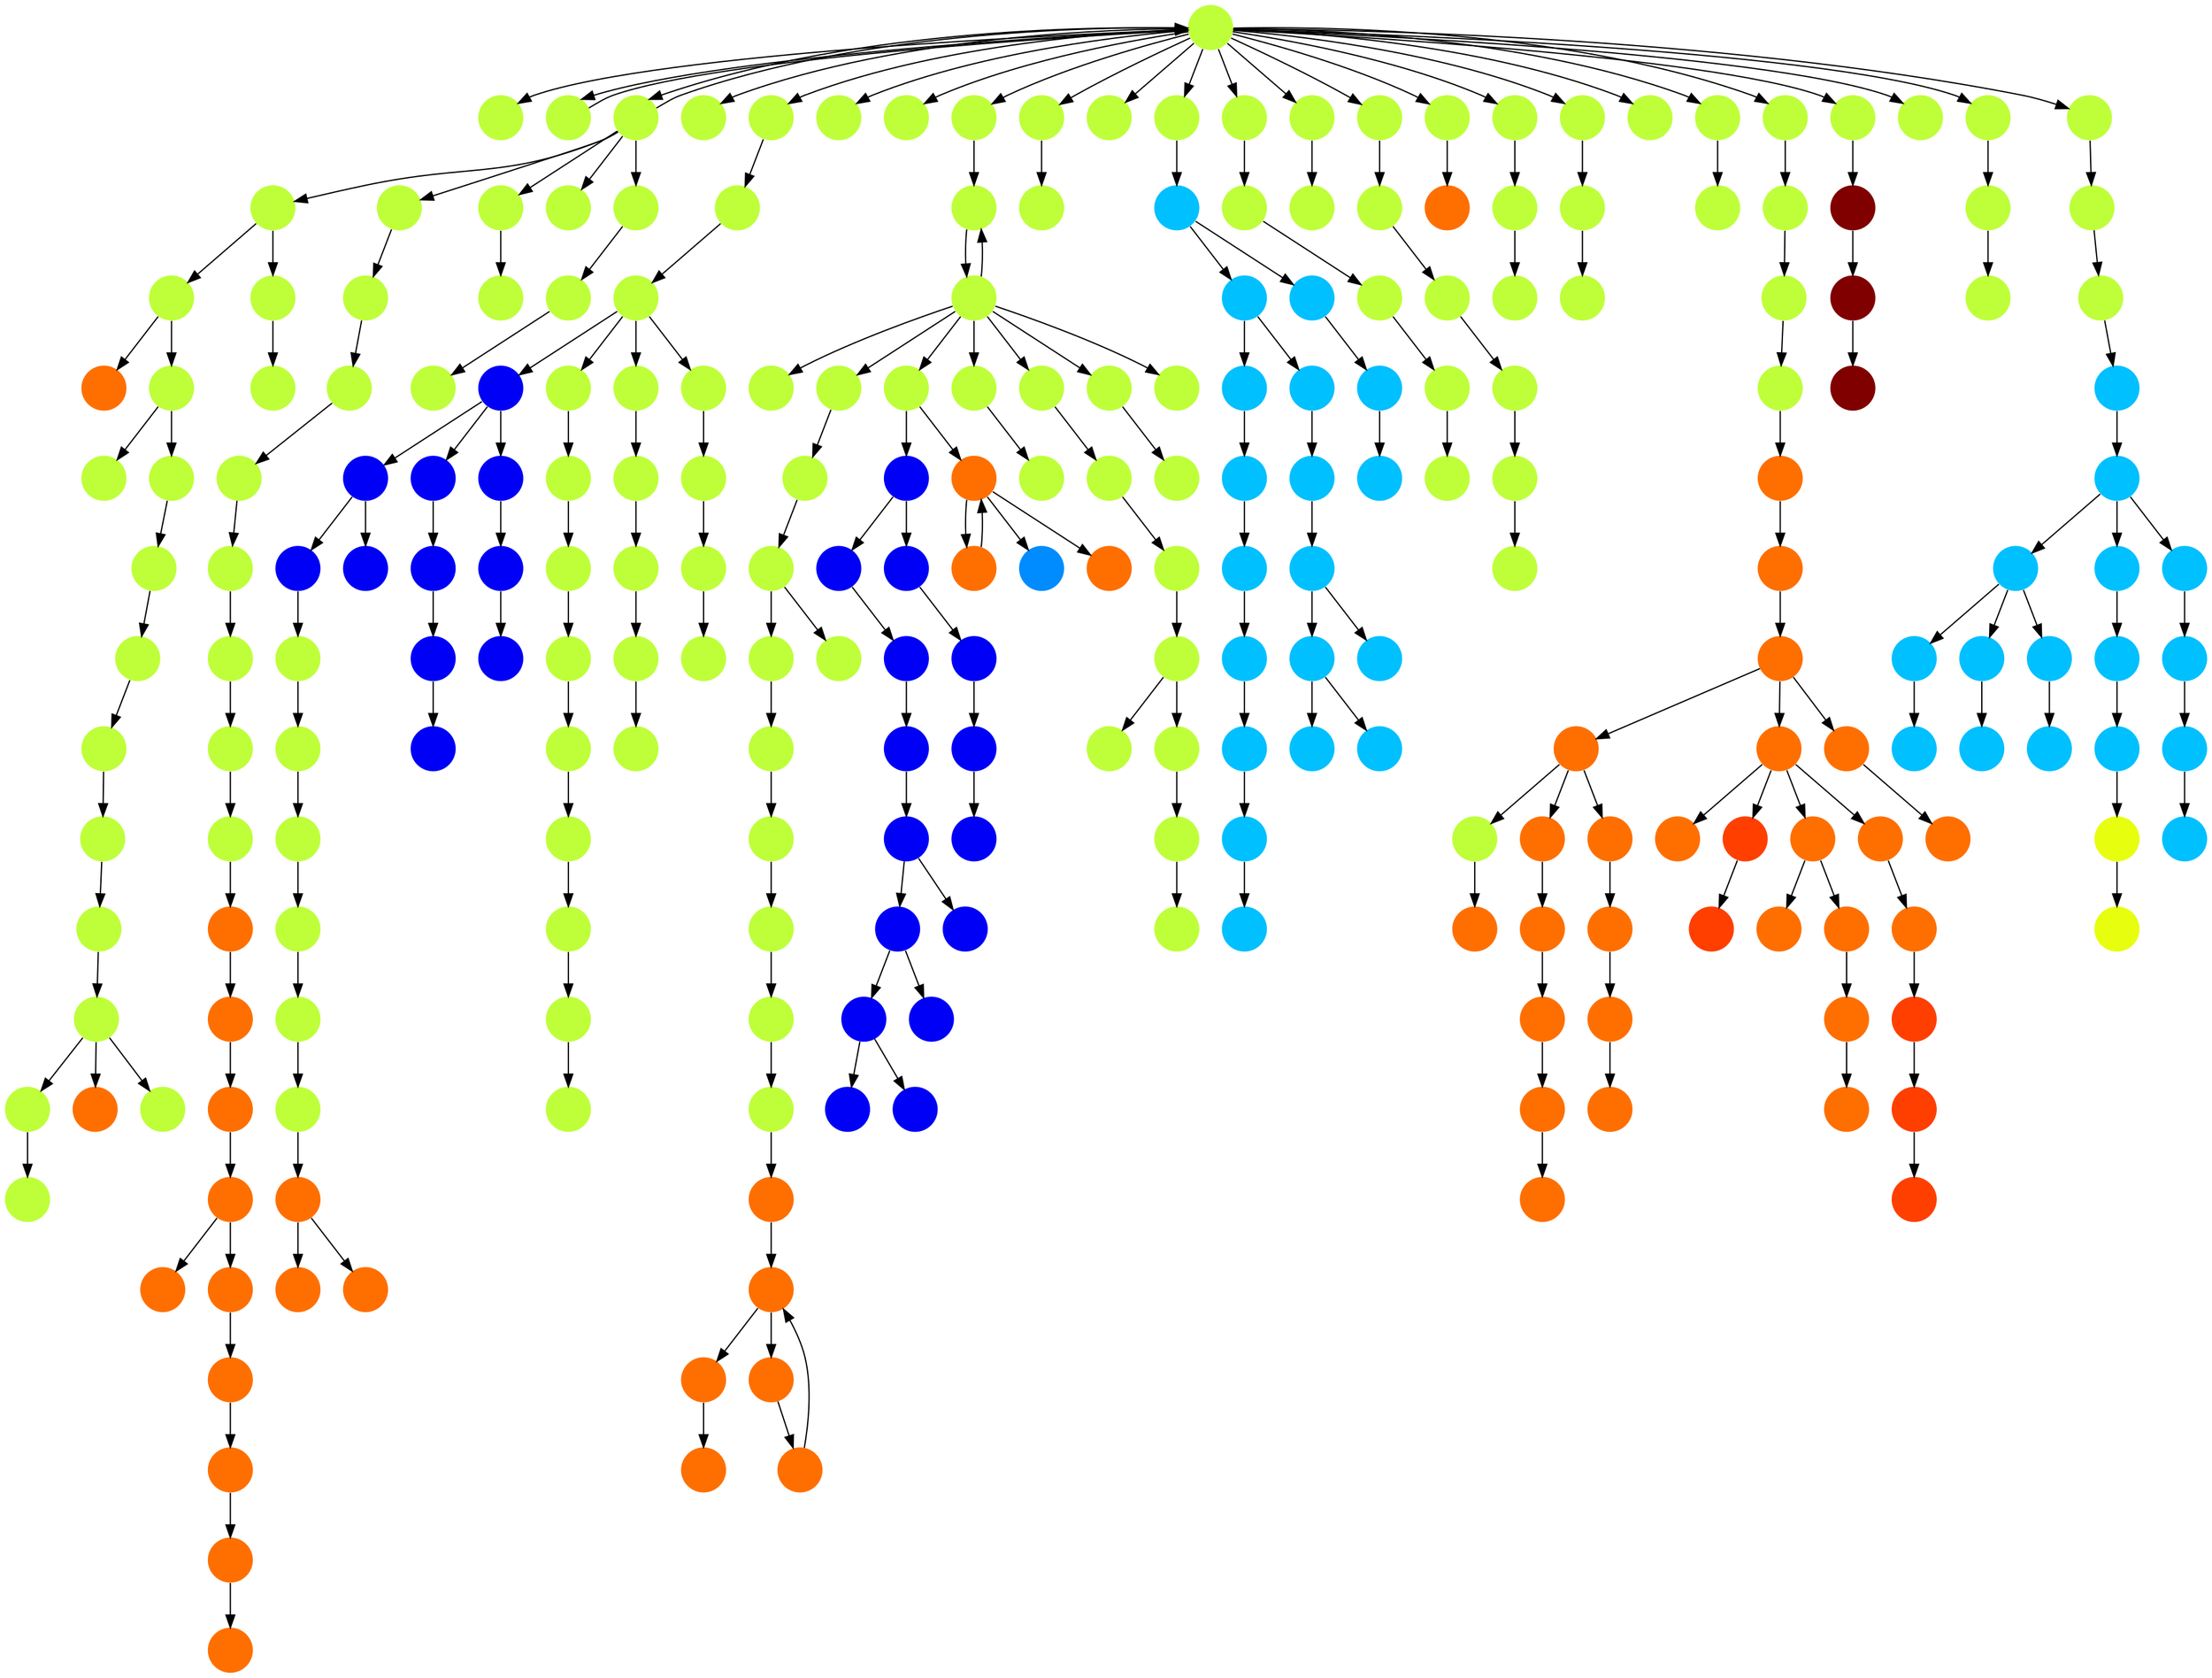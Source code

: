 digraph{
0 [tooltip = "N", penwidth = 0, style = filled, fillcolor = "#beff39", shape = circle, label = ""]
1 [tooltip = "D", penwidth = 0, style = filled, fillcolor = "#0000f6", shape = circle, label = ""]
2 [tooltip = "N", penwidth = 0, style = filled, fillcolor = "#beff39", shape = circle, label = ""]
3 [tooltip = "N", penwidth = 0, style = filled, fillcolor = "#beff39", shape = circle, label = ""]
4 [tooltip = "H", penwidth = 0, style = filled, fillcolor = "#00c0ff", shape = circle, label = ""]
5 [tooltip = "N", penwidth = 0, style = filled, fillcolor = "#beff39", shape = circle, label = ""]
6 [tooltip = "N", penwidth = 0, style = filled, fillcolor = "#beff39", shape = circle, label = ""]
7 [tooltip = "H", penwidth = 0, style = filled, fillcolor = "#00c0ff", shape = circle, label = ""]
8 [tooltip = "D", penwidth = 0, style = filled, fillcolor = "#0000f6", shape = circle, label = ""]
9 [tooltip = "N", penwidth = 0, style = filled, fillcolor = "#beff39", shape = circle, label = ""]
10 [tooltip = "D", penwidth = 0, style = filled, fillcolor = "#0000f6", shape = circle, label = ""]
11 [tooltip = "H", penwidth = 0, style = filled, fillcolor = "#00c0ff", shape = circle, label = ""]
12 [tooltip = "N", penwidth = 0, style = filled, fillcolor = "#beff39", shape = circle, label = ""]
13 [tooltip = "N", penwidth = 0, style = filled, fillcolor = "#beff39", shape = circle, label = ""]
14 [tooltip = "N", penwidth = 0, style = filled, fillcolor = "#beff39", shape = circle, label = ""]
15 [tooltip = "N", penwidth = 0, style = filled, fillcolor = "#beff39", shape = circle, label = ""]
16 [tooltip = "N", penwidth = 0, style = filled, fillcolor = "#beff39", shape = circle, label = ""]
17 [tooltip = "N", penwidth = 0, style = filled, fillcolor = "#beff39", shape = circle, label = ""]
18 [tooltip = "H", penwidth = 0, style = filled, fillcolor = "#00c0ff", shape = circle, label = ""]
19 [tooltip = "N", penwidth = 0, style = filled, fillcolor = "#beff39", shape = circle, label = ""]
20 [tooltip = "N", penwidth = 0, style = filled, fillcolor = "#beff39", shape = circle, label = ""]
21 [tooltip = "N", penwidth = 0, style = filled, fillcolor = "#beff39", shape = circle, label = ""]
22 [tooltip = "N", penwidth = 0, style = filled, fillcolor = "#beff39", shape = circle, label = ""]
23 [tooltip = "N", penwidth = 0, style = filled, fillcolor = "#beff39", shape = circle, label = ""]
24 [tooltip = "N", penwidth = 0, style = filled, fillcolor = "#beff39", shape = circle, label = ""]
25 [tooltip = "N", penwidth = 0, style = filled, fillcolor = "#beff39", shape = circle, label = ""]
26 [tooltip = "N", penwidth = 0, style = filled, fillcolor = "#beff39", shape = circle, label = ""]
27 [tooltip = "H", penwidth = 0, style = filled, fillcolor = "#00c0ff", shape = circle, label = ""]
28 [tooltip = "N", penwidth = 0, style = filled, fillcolor = "#beff39", shape = circle, label = ""]
29 [tooltip = "N", penwidth = 0, style = filled, fillcolor = "#beff39", shape = circle, label = ""]
30 [tooltip = "D", penwidth = 0, style = filled, fillcolor = "#0000f6", shape = circle, label = ""]
31 [tooltip = "S", penwidth = 0, style = filled, fillcolor = "#ff6f00", shape = circle, label = ""]
32 [tooltip = "N", penwidth = 0, style = filled, fillcolor = "#beff39", shape = circle, label = ""]
33 [tooltip = "N", penwidth = 0, style = filled, fillcolor = "#beff39", shape = circle, label = ""]
34 [tooltip = "N", penwidth = 0, style = filled, fillcolor = "#beff39", shape = circle, label = ""]
35 [tooltip = "N", penwidth = 0, style = filled, fillcolor = "#beff39", shape = circle, label = ""]
36 [tooltip = "T", penwidth = 0, style = filled, fillcolor = "#ff3f00", shape = circle, label = ""]
37 [tooltip = "S", penwidth = 0, style = filled, fillcolor = "#ff6f00", shape = circle, label = ""]
38 [tooltip = "S", penwidth = 0, style = filled, fillcolor = "#ff6f00", shape = circle, label = ""]
39 [tooltip = "S", penwidth = 0, style = filled, fillcolor = "#ff6f00", shape = circle, label = ""]
40 [tooltip = "N", penwidth = 0, style = filled, fillcolor = "#beff39", shape = circle, label = ""]
41 [tooltip = "N", penwidth = 0, style = filled, fillcolor = "#beff39", shape = circle, label = ""]
42 [tooltip = "D", penwidth = 0, style = filled, fillcolor = "#0000f6", shape = circle, label = ""]
43 [tooltip = "N", penwidth = 0, style = filled, fillcolor = "#beff39", shape = circle, label = ""]
44 [tooltip = "S", penwidth = 0, style = filled, fillcolor = "#ff6f00", shape = circle, label = ""]
45 [tooltip = "N", penwidth = 0, style = filled, fillcolor = "#beff39", shape = circle, label = ""]
46 [tooltip = "N", penwidth = 0, style = filled, fillcolor = "#beff39", shape = circle, label = ""]
47 [tooltip = "N", penwidth = 0, style = filled, fillcolor = "#beff39", shape = circle, label = ""]
48 [tooltip = "S", penwidth = 0, style = filled, fillcolor = "#ff6f00", shape = circle, label = ""]
49 [tooltip = "N", penwidth = 0, style = filled, fillcolor = "#beff39", shape = circle, label = ""]
50 [tooltip = "N", penwidth = 0, style = filled, fillcolor = "#beff39", shape = circle, label = ""]
51 [tooltip = "D", penwidth = 0, style = filled, fillcolor = "#0000f6", shape = circle, label = ""]
52 [tooltip = "S", penwidth = 0, style = filled, fillcolor = "#ff6f00", shape = circle, label = ""]
53 [tooltip = "N", penwidth = 0, style = filled, fillcolor = "#beff39", shape = circle, label = ""]
54 [tooltip = "N", penwidth = 0, style = filled, fillcolor = "#beff39", shape = circle, label = ""]
55 [tooltip = "T", penwidth = 0, style = filled, fillcolor = "#ff3f00", shape = circle, label = ""]
56 [tooltip = "S", penwidth = 0, style = filled, fillcolor = "#ff6f00", shape = circle, label = ""]
57 [tooltip = "N", penwidth = 0, style = filled, fillcolor = "#beff39", shape = circle, label = ""]
58 [tooltip = "S", penwidth = 0, style = filled, fillcolor = "#ff6f00", shape = circle, label = ""]
59 [tooltip = "N", penwidth = 0, style = filled, fillcolor = "#beff39", shape = circle, label = ""]
60 [tooltip = "S", penwidth = 0, style = filled, fillcolor = "#ff6f00", shape = circle, label = ""]
61 [tooltip = "N", penwidth = 0, style = filled, fillcolor = "#beff39", shape = circle, label = ""]
62 [tooltip = "S", penwidth = 0, style = filled, fillcolor = "#ff6f00", shape = circle, label = ""]
63 [tooltip = "T", penwidth = 0, style = filled, fillcolor = "#ff3f00", shape = circle, label = ""]
64 [tooltip = "N", penwidth = 0, style = filled, fillcolor = "#beff39", shape = circle, label = ""]
65 [tooltip = "S", penwidth = 0, style = filled, fillcolor = "#ff6f00", shape = circle, label = ""]
66 [tooltip = "N", penwidth = 0, style = filled, fillcolor = "#beff39", shape = circle, label = ""]
67 [tooltip = "N", penwidth = 0, style = filled, fillcolor = "#beff39", shape = circle, label = ""]
68 [tooltip = "T", penwidth = 0, style = filled, fillcolor = "#ff3f00", shape = circle, label = ""]
69 [tooltip = "S", penwidth = 0, style = filled, fillcolor = "#ff6f00", shape = circle, label = ""]
70 [tooltip = "S", penwidth = 0, style = filled, fillcolor = "#ff6f00", shape = circle, label = ""]
71 [tooltip = "N", penwidth = 0, style = filled, fillcolor = "#beff39", shape = circle, label = ""]
72 [tooltip = "S", penwidth = 0, style = filled, fillcolor = "#ff6f00", shape = circle, label = ""]
73 [tooltip = "S", penwidth = 0, style = filled, fillcolor = "#ff6f00", shape = circle, label = ""]
74 [tooltip = "S", penwidth = 0, style = filled, fillcolor = "#ff6f00", shape = circle, label = ""]
75 [tooltip = "N", penwidth = 0, style = filled, fillcolor = "#beff39", shape = circle, label = ""]
76 [tooltip = "N", penwidth = 0, style = filled, fillcolor = "#beff39", shape = circle, label = ""]
77 [tooltip = "S", penwidth = 0, style = filled, fillcolor = "#ff6f00", shape = circle, label = ""]
78 [tooltip = "N", penwidth = 0, style = filled, fillcolor = "#beff39", shape = circle, label = ""]
79 [tooltip = "D", penwidth = 0, style = filled, fillcolor = "#0000f6", shape = circle, label = ""]
80 [tooltip = "S", penwidth = 0, style = filled, fillcolor = "#ff6f00", shape = circle, label = ""]
81 [tooltip = "D", penwidth = 0, style = filled, fillcolor = "#0000f6", shape = circle, label = ""]
82 [tooltip = "N", penwidth = 0, style = filled, fillcolor = "#beff39", shape = circle, label = ""]
83 [tooltip = "N", penwidth = 0, style = filled, fillcolor = "#beff39", shape = circle, label = ""]
84 [tooltip = "S", penwidth = 0, style = filled, fillcolor = "#ff6f00", shape = circle, label = ""]
85 [tooltip = "S", penwidth = 0, style = filled, fillcolor = "#ff6f00", shape = circle, label = ""]
86 [tooltip = "N", penwidth = 0, style = filled, fillcolor = "#beff39", shape = circle, label = ""]
87 [tooltip = "N", penwidth = 0, style = filled, fillcolor = "#beff39", shape = circle, label = ""]
88 [tooltip = "S", penwidth = 0, style = filled, fillcolor = "#ff6f00", shape = circle, label = ""]
89 [tooltip = "N", penwidth = 0, style = filled, fillcolor = "#beff39", shape = circle, label = ""]
90 [tooltip = "N", penwidth = 0, style = filled, fillcolor = "#beff39", shape = circle, label = ""]
91 [tooltip = "Y", penwidth = 0, style = filled, fillcolor = "#800000", shape = circle, label = ""]
92 [tooltip = "S", penwidth = 0, style = filled, fillcolor = "#ff6f00", shape = circle, label = ""]
93 [tooltip = "S", penwidth = 0, style = filled, fillcolor = "#ff6f00", shape = circle, label = ""]
94 [tooltip = "N", penwidth = 0, style = filled, fillcolor = "#beff39", shape = circle, label = ""]
95 [tooltip = "N", penwidth = 0, style = filled, fillcolor = "#beff39", shape = circle, label = ""]
96 [tooltip = "S", penwidth = 0, style = filled, fillcolor = "#ff6f00", shape = circle, label = ""]
97 [tooltip = "N", penwidth = 0, style = filled, fillcolor = "#beff39", shape = circle, label = ""]
98 [tooltip = "N", penwidth = 0, style = filled, fillcolor = "#beff39", shape = circle, label = ""]
99 [tooltip = "D", penwidth = 0, style = filled, fillcolor = "#0000f6", shape = circle, label = ""]
100 [tooltip = "N", penwidth = 0, style = filled, fillcolor = "#beff39", shape = circle, label = ""]
101 [tooltip = "N", penwidth = 0, style = filled, fillcolor = "#beff39", shape = circle, label = ""]
102 [tooltip = "N", penwidth = 0, style = filled, fillcolor = "#beff39", shape = circle, label = ""]
103 [tooltip = "D", penwidth = 0, style = filled, fillcolor = "#0000f6", shape = circle, label = ""]
104 [tooltip = "N", penwidth = 0, style = filled, fillcolor = "#beff39", shape = circle, label = ""]
105 [tooltip = "N", penwidth = 0, style = filled, fillcolor = "#beff39", shape = circle, label = ""]
106 [tooltip = "T", penwidth = 0, style = filled, fillcolor = "#ff3f00", shape = circle, label = ""]
107 [tooltip = "S", penwidth = 0, style = filled, fillcolor = "#ff6f00", shape = circle, label = ""]
108 [tooltip = "N", penwidth = 0, style = filled, fillcolor = "#beff39", shape = circle, label = ""]
109 [tooltip = "N", penwidth = 0, style = filled, fillcolor = "#beff39", shape = circle, label = ""]
110 [tooltip = "N", penwidth = 0, style = filled, fillcolor = "#beff39", shape = circle, label = ""]
111 [tooltip = "N", penwidth = 0, style = filled, fillcolor = "#beff39", shape = circle, label = ""]
112 [tooltip = "N", penwidth = 0, style = filled, fillcolor = "#beff39", shape = circle, label = ""]
113 [tooltip = "N", penwidth = 0, style = filled, fillcolor = "#beff39", shape = circle, label = ""]
114 [tooltip = "H", penwidth = 0, style = filled, fillcolor = "#00c0ff", shape = circle, label = ""]
115 [tooltip = "N", penwidth = 0, style = filled, fillcolor = "#beff39", shape = circle, label = ""]
116 [tooltip = "N", penwidth = 0, style = filled, fillcolor = "#beff39", shape = circle, label = ""]
117 [tooltip = "S", penwidth = 0, style = filled, fillcolor = "#ff6f00", shape = circle, label = ""]
118 [tooltip = "D", penwidth = 0, style = filled, fillcolor = "#0000f6", shape = circle, label = ""]
119 [tooltip = "N", penwidth = 0, style = filled, fillcolor = "#beff39", shape = circle, label = ""]
120 [tooltip = "S", penwidth = 0, style = filled, fillcolor = "#ff6f00", shape = circle, label = ""]
121 [tooltip = "N", penwidth = 0, style = filled, fillcolor = "#beff39", shape = circle, label = ""]
122 [tooltip = "N", penwidth = 0, style = filled, fillcolor = "#beff39", shape = circle, label = ""]
123 [tooltip = "H", penwidth = 0, style = filled, fillcolor = "#00c0ff", shape = circle, label = ""]
124 [tooltip = "N", penwidth = 0, style = filled, fillcolor = "#beff39", shape = circle, label = ""]
125 [tooltip = "N", penwidth = 0, style = filled, fillcolor = "#beff39", shape = circle, label = ""]
126 [tooltip = "N", penwidth = 0, style = filled, fillcolor = "#beff39", shape = circle, label = ""]
127 [tooltip = "N", penwidth = 0, style = filled, fillcolor = "#beff39", shape = circle, label = ""]
128 [tooltip = "S", penwidth = 0, style = filled, fillcolor = "#ff6f00", shape = circle, label = ""]
129 [tooltip = "N", penwidth = 0, style = filled, fillcolor = "#beff39", shape = circle, label = ""]
130 [tooltip = "N", penwidth = 0, style = filled, fillcolor = "#beff39", shape = circle, label = ""]
131 [tooltip = "S", penwidth = 0, style = filled, fillcolor = "#ff6f00", shape = circle, label = ""]
132 [tooltip = "N", penwidth = 0, style = filled, fillcolor = "#beff39", shape = circle, label = ""]
133 [tooltip = "S", penwidth = 0, style = filled, fillcolor = "#ff6f00", shape = circle, label = ""]
134 [tooltip = "N", penwidth = 0, style = filled, fillcolor = "#beff39", shape = circle, label = ""]
135 [tooltip = "S", penwidth = 0, style = filled, fillcolor = "#ff6f00", shape = circle, label = ""]
136 [tooltip = "N", penwidth = 0, style = filled, fillcolor = "#beff39", shape = circle, label = ""]
137 [tooltip = "N", penwidth = 0, style = filled, fillcolor = "#beff39", shape = circle, label = ""]
138 [tooltip = "S", penwidth = 0, style = filled, fillcolor = "#ff6f00", shape = circle, label = ""]
139 [tooltip = "S", penwidth = 0, style = filled, fillcolor = "#ff6f00", shape = circle, label = ""]
140 [tooltip = "N", penwidth = 0, style = filled, fillcolor = "#beff39", shape = circle, label = ""]
141 [tooltip = "S", penwidth = 0, style = filled, fillcolor = "#ff6f00", shape = circle, label = ""]
142 [tooltip = "N", penwidth = 0, style = filled, fillcolor = "#beff39", shape = circle, label = ""]
143 [tooltip = "N", penwidth = 0, style = filled, fillcolor = "#beff39", shape = circle, label = ""]
144 [tooltip = "D", penwidth = 0, style = filled, fillcolor = "#0000f6", shape = circle, label = ""]
145 [tooltip = "N", penwidth = 0, style = filled, fillcolor = "#beff39", shape = circle, label = ""]
146 [tooltip = "N", penwidth = 0, style = filled, fillcolor = "#beff39", shape = circle, label = ""]
147 [tooltip = "N", penwidth = 0, style = filled, fillcolor = "#beff39", shape = circle, label = ""]
148 [tooltip = "S", penwidth = 0, style = filled, fillcolor = "#ff6f00", shape = circle, label = ""]
149 [tooltip = "N", penwidth = 0, style = filled, fillcolor = "#beff39", shape = circle, label = ""]
150 [tooltip = "N", penwidth = 0, style = filled, fillcolor = "#beff39", shape = circle, label = ""]
151 [tooltip = "N", penwidth = 0, style = filled, fillcolor = "#beff39", shape = circle, label = ""]
152 [tooltip = "N", penwidth = 0, style = filled, fillcolor = "#beff39", shape = circle, label = ""]
153 [tooltip = "S", penwidth = 0, style = filled, fillcolor = "#ff6f00", shape = circle, label = ""]
154 [tooltip = "N", penwidth = 0, style = filled, fillcolor = "#beff39", shape = circle, label = ""]
155 [tooltip = "N", penwidth = 0, style = filled, fillcolor = "#beff39", shape = circle, label = ""]
156 [tooltip = "S", penwidth = 0, style = filled, fillcolor = "#ff6f00", shape = circle, label = ""]
157 [tooltip = "N", penwidth = 0, style = filled, fillcolor = "#beff39", shape = circle, label = ""]
158 [tooltip = "S", penwidth = 0, style = filled, fillcolor = "#ff6f00", shape = circle, label = ""]
159 [tooltip = "N", penwidth = 0, style = filled, fillcolor = "#beff39", shape = circle, label = ""]
160 [tooltip = "S", penwidth = 0, style = filled, fillcolor = "#ff6f00", shape = circle, label = ""]
161 [tooltip = "N", penwidth = 0, style = filled, fillcolor = "#beff39", shape = circle, label = ""]
162 [tooltip = "H", penwidth = 0, style = filled, fillcolor = "#00c0ff", shape = circle, label = ""]
163 [tooltip = "H", penwidth = 0, style = filled, fillcolor = "#00c0ff", shape = circle, label = ""]
164 [tooltip = "S", penwidth = 0, style = filled, fillcolor = "#ff6f00", shape = circle, label = ""]
165 [tooltip = "H", penwidth = 0, style = filled, fillcolor = "#00c0ff", shape = circle, label = ""]
166 [tooltip = "H", penwidth = 0, style = filled, fillcolor = "#00c0ff", shape = circle, label = ""]
167 [tooltip = "D", penwidth = 0, style = filled, fillcolor = "#0000f6", shape = circle, label = ""]
168 [tooltip = "D", penwidth = 0, style = filled, fillcolor = "#0000f6", shape = circle, label = ""]
169 [tooltip = "D", penwidth = 0, style = filled, fillcolor = "#0000f6", shape = circle, label = ""]
170 [tooltip = "D", penwidth = 0, style = filled, fillcolor = "#0000f6", shape = circle, label = ""]
171 [tooltip = "D", penwidth = 0, style = filled, fillcolor = "#0000f6", shape = circle, label = ""]
172 [tooltip = "N", penwidth = 0, style = filled, fillcolor = "#beff39", shape = circle, label = ""]
173 [tooltip = "D", penwidth = 0, style = filled, fillcolor = "#0000f6", shape = circle, label = ""]
174 [tooltip = "N", penwidth = 0, style = filled, fillcolor = "#beff39", shape = circle, label = ""]
175 [tooltip = "N", penwidth = 0, style = filled, fillcolor = "#beff39", shape = circle, label = ""]
176 [tooltip = "N", penwidth = 0, style = filled, fillcolor = "#beff39", shape = circle, label = ""]
177 [tooltip = "S", penwidth = 0, style = filled, fillcolor = "#ff6f00", shape = circle, label = ""]
178 [tooltip = "H", penwidth = 0, style = filled, fillcolor = "#00c0ff", shape = circle, label = ""]
179 [tooltip = "S", penwidth = 0, style = filled, fillcolor = "#ff6f00", shape = circle, label = ""]
180 [tooltip = "S", penwidth = 0, style = filled, fillcolor = "#ff6f00", shape = circle, label = ""]
181 [tooltip = "H", penwidth = 0, style = filled, fillcolor = "#00c0ff", shape = circle, label = ""]
182 [tooltip = "H", penwidth = 0, style = filled, fillcolor = "#00c0ff", shape = circle, label = ""]
183 [tooltip = "H", penwidth = 0, style = filled, fillcolor = "#00c0ff", shape = circle, label = ""]
184 [tooltip = "N", penwidth = 0, style = filled, fillcolor = "#beff39", shape = circle, label = ""]
185 [tooltip = "N", penwidth = 0, style = filled, fillcolor = "#beff39", shape = circle, label = ""]
186 [tooltip = "Y", penwidth = 0, style = filled, fillcolor = "#800000", shape = circle, label = ""]
187 [tooltip = "N", penwidth = 0, style = filled, fillcolor = "#beff39", shape = circle, label = ""]
188 [tooltip = "N", penwidth = 0, style = filled, fillcolor = "#beff39", shape = circle, label = ""]
189 [tooltip = "S", penwidth = 0, style = filled, fillcolor = "#ff6f00", shape = circle, label = ""]
190 [tooltip = "N", penwidth = 0, style = filled, fillcolor = "#beff39", shape = circle, label = ""]
191 [tooltip = "N", penwidth = 0, style = filled, fillcolor = "#beff39", shape = circle, label = ""]
192 [tooltip = "N", penwidth = 0, style = filled, fillcolor = "#beff39", shape = circle, label = ""]
193 [tooltip = "N", penwidth = 0, style = filled, fillcolor = "#beff39", shape = circle, label = ""]
194 [tooltip = "N", penwidth = 0, style = filled, fillcolor = "#beff39", shape = circle, label = ""]
195 [tooltip = "N", penwidth = 0, style = filled, fillcolor = "#beff39", shape = circle, label = ""]
196 [tooltip = "D", penwidth = 0, style = filled, fillcolor = "#0000f6", shape = circle, label = ""]
197 [tooltip = "N", penwidth = 0, style = filled, fillcolor = "#beff39", shape = circle, label = ""]
198 [tooltip = "D", penwidth = 0, style = filled, fillcolor = "#0000f6", shape = circle, label = ""]
199 [tooltip = "N", penwidth = 0, style = filled, fillcolor = "#beff39", shape = circle, label = ""]
200 [tooltip = "S", penwidth = 0, style = filled, fillcolor = "#ff6f00", shape = circle, label = ""]
201 [tooltip = "G", penwidth = 0, style = filled, fillcolor = "#008cff", shape = circle, label = ""]
202 [tooltip = "S", penwidth = 0, style = filled, fillcolor = "#ff6f00", shape = circle, label = ""]
203 [tooltip = "S", penwidth = 0, style = filled, fillcolor = "#ff6f00", shape = circle, label = ""]
204 [tooltip = "N", penwidth = 0, style = filled, fillcolor = "#beff39", shape = circle, label = ""]
205 [tooltip = "N", penwidth = 0, style = filled, fillcolor = "#beff39", shape = circle, label = ""]
206 [tooltip = "N", penwidth = 0, style = filled, fillcolor = "#beff39", shape = circle, label = ""]
207 [tooltip = "N", penwidth = 0, style = filled, fillcolor = "#beff39", shape = circle, label = ""]
208 [tooltip = "D", penwidth = 0, style = filled, fillcolor = "#0000f6", shape = circle, label = ""]
209 [tooltip = "D", penwidth = 0, style = filled, fillcolor = "#0000f6", shape = circle, label = ""]
210 [tooltip = "N", penwidth = 0, style = filled, fillcolor = "#beff39", shape = circle, label = ""]
211 [tooltip = "H", penwidth = 0, style = filled, fillcolor = "#00c0ff", shape = circle, label = ""]
212 [tooltip = "H", penwidth = 0, style = filled, fillcolor = "#00c0ff", shape = circle, label = ""]
213 [tooltip = "H", penwidth = 0, style = filled, fillcolor = "#00c0ff", shape = circle, label = ""]
214 [tooltip = "H", penwidth = 0, style = filled, fillcolor = "#00c0ff", shape = circle, label = ""]
215 [tooltip = "H", penwidth = 0, style = filled, fillcolor = "#00c0ff", shape = circle, label = ""]
216 [tooltip = "S", penwidth = 0, style = filled, fillcolor = "#ff6f00", shape = circle, label = ""]
217 [tooltip = "H", penwidth = 0, style = filled, fillcolor = "#00c0ff", shape = circle, label = ""]
218 [tooltip = "P", penwidth = 0, style = filled, fillcolor = "#e7ff0f", shape = circle, label = ""]
219 [tooltip = "H", penwidth = 0, style = filled, fillcolor = "#00c0ff", shape = circle, label = ""]
220 [tooltip = "H", penwidth = 0, style = filled, fillcolor = "#00c0ff", shape = circle, label = ""]
221 [tooltip = "H", penwidth = 0, style = filled, fillcolor = "#00c0ff", shape = circle, label = ""]
222 [tooltip = "N", penwidth = 0, style = filled, fillcolor = "#beff39", shape = circle, label = ""]
223 [tooltip = "N", penwidth = 0, style = filled, fillcolor = "#beff39", shape = circle, label = ""]
224 [tooltip = "H", penwidth = 0, style = filled, fillcolor = "#00c0ff", shape = circle, label = ""]
225 [tooltip = "H", penwidth = 0, style = filled, fillcolor = "#00c0ff", shape = circle, label = ""]
226 [tooltip = "H", penwidth = 0, style = filled, fillcolor = "#00c0ff", shape = circle, label = ""]
227 [tooltip = "H", penwidth = 0, style = filled, fillcolor = "#00c0ff", shape = circle, label = ""]
228 [tooltip = "H", penwidth = 0, style = filled, fillcolor = "#00c0ff", shape = circle, label = ""]
229 [tooltip = "P", penwidth = 0, style = filled, fillcolor = "#e7ff0f", shape = circle, label = ""]
230 [tooltip = "H", penwidth = 0, style = filled, fillcolor = "#00c0ff", shape = circle, label = ""]
231 [tooltip = "N", penwidth = 0, style = filled, fillcolor = "#beff39", shape = circle, label = ""]
232 [tooltip = "N", penwidth = 0, style = filled, fillcolor = "#beff39", shape = circle, label = ""]
233 [tooltip = "H", penwidth = 0, style = filled, fillcolor = "#00c0ff", shape = circle, label = ""]
234 [tooltip = "D", penwidth = 0, style = filled, fillcolor = "#0000f6", shape = circle, label = ""]
235 [tooltip = "D", penwidth = 0, style = filled, fillcolor = "#0000f6", shape = circle, label = ""]
236 [tooltip = "N", penwidth = 0, style = filled, fillcolor = "#beff39", shape = circle, label = ""]
237 [tooltip = "Y", penwidth = 0, style = filled, fillcolor = "#800000", shape = circle, label = ""]
238 [tooltip = "N", penwidth = 0, style = filled, fillcolor = "#beff39", shape = circle, label = ""]
239 [tooltip = "D", penwidth = 0, style = filled, fillcolor = "#0000f6", shape = circle, label = ""]
240 [tooltip = "D", penwidth = 0, style = filled, fillcolor = "#0000f6", shape = circle, label = ""]
241 [tooltip = "N", penwidth = 0, style = filled, fillcolor = "#beff39", shape = circle, label = ""]
242 [tooltip = "N", penwidth = 0, style = filled, fillcolor = "#beff39", shape = circle, label = ""]
243 [tooltip = "H", penwidth = 0, style = filled, fillcolor = "#00c0ff", shape = circle, label = ""]
244 [tooltip = "H", penwidth = 0, style = filled, fillcolor = "#00c0ff", shape = circle, label = ""]
245 [tooltip = "N", penwidth = 0, style = filled, fillcolor = "#beff39", shape = circle, label = ""]
246 [tooltip = "N", penwidth = 0, style = filled, fillcolor = "#beff39", shape = circle, label = ""]
247 [tooltip = "H", penwidth = 0, style = filled, fillcolor = "#00c0ff", shape = circle, label = ""]
248 [tooltip = "N", penwidth = 0, style = filled, fillcolor = "#beff39", shape = circle, label = ""]
249 [tooltip = "N", penwidth = 0, style = filled, fillcolor = "#beff39", shape = circle, label = ""]
250 [tooltip = "N", penwidth = 0, style = filled, fillcolor = "#beff39", shape = circle, label = ""]
251 [tooltip = "H", penwidth = 0, style = filled, fillcolor = "#00c0ff", shape = circle, label = ""]
252 [tooltip = "N", penwidth = 0, style = filled, fillcolor = "#beff39", shape = circle, label = ""]
253 [tooltip = "S", penwidth = 0, style = filled, fillcolor = "#ff6f00", shape = circle, label = ""]
193 -> 195
61 -> 82
232 -> 231
69 -> 48
0 -> 20
0 -> 89
183 -> 182
0 -> 210
206 -> 205
168 -> 169
61 -> 129
162 -> 163
80 -> 180
0 -> 53
171 -> 168
70 -> 133
71 -> 9
179 -> 216
205 -> 204
143 -> 69
104 -> 130
22 -> 95
0 -> 83
167 -> 173
91 -> 237
33 -> 50
224 -> 230
97 -> 104
80 -> 96
122 -> 203
187 -> 190
109 -> 19
92 -> 77
98 -> 67
120 -> 139
75 -> 194
36 -> 106
5 -> 132
11 -> 165
87 -> 60
130 -> 107
142 -> 3
0 -> 45
132 -> 119
141 -> 72
24 -> 86
207 -> 206
135 -> 93
226 -> 219
219 -> 227
151 -> 176
77 -> 131
0 -> 121
227 -> 228
117 -> 253
7 -> 114
125 -> 94
70 -> 25
148 -> 73
122 -> 42
31 -> 148
160 -> 158
161 -> 159
203 -> 200
83 -> 105
55 -> 63
88 -> 39
217 -> 221
154 -> 151
82 -> 5
217 -> 243
86 -> 143
221 -> 181
102 -> 149
49 -> 87
61 -> 185
194 -> 197
156 -> 80
203 -> 202
251 -> 178
0 -> 90
209 -> 167
230 -> 225
233 -> 214
191 -> 207
20 -> 0
118 -> 239
119 -> 142
215 -> 213
123 -> 4
134 -> 248
1 -> 10
14 -> 111
0 -> 172
77 -> 65
61 -> 122
246 -> 245
25 -> 74
203 -> 201
69 -> 37
29 -> 127
171 -> 170
112 -> 252
89 -> 58
113 -> 21
79 -> 102
1 -> 198
124 -> 250
216 -> 128
145 -> 98
22 -> 0
222 -> 223
61 -> 59
131 -> 88
126 -> 12
94 -> 161
133 -> 138
57 -> 146
22 -> 49
53 -> 66
225 -> 229
56 -> 120
18 -> 233
47 -> 57
0 -> 238
210 -> 232
236 -> 188
139 -> 44
111 -> 140
155 -> 154
214 -> 215
180 -> 179
61 -> 115
42 -> 144
84 -> 31
15 -> 32
0 -> 43
174 -> 175
149 -> 101
61 -> 157
176 -> 174
116 -> 249
6 -> 17
196 -> 240
51 -> 30
157 -> 155
129 -> 2
105 -> 147
147 -> 124
22 -> 76
185 -> 184
204 -> 236
61 -> 241
10 -> 103
17 -> 54
31 -> 153
87 -> 108
0 -> 40
95 -> 33
0 -> 22
213 -> 212
153 -> 177
46 -> 28
165 -> 166
200 -> 203
250 -> 150
237 -> 186
99 -> 8
40 -> 115
45 -> 7
223 -> 226
67 -> 125
107 -> 56
70 -> 135
0 -> 136
0 -> 34
72 -> 36
127 -> 6
140 -> 84
106 -> 68
235 -> 234
120 -> 92
19 -> 16
162 -> 123
239 -> 235
81 -> 99
22 -> 71
188 -> 187
6 -> 1
137 -> 26
1 -> 118
49 -> 137
0 -> 47
198 -> 196
6 -> 75
114 -> 251
38 -> 62
54 -> 100
128 -> 164
197 -> 193
100 -> 116
159 -> 160
22 -> 64
3 -> 14
41 -> 199
238 -> 222
132 -> 242
219 -> 217
93 -> 117
101 -> 24
158 -> 156
30 -> 209
220 -> 244
229 -> 218
243 -> 247
11 -> 18
0 -> 29
217 -> 183
219 -> 224
249 -> 112
136 -> 91
123 -> 27
188 -> 189
42 -> 51
92 -> 55
146 -> 46
252 -> 246
0 -> 109
10 -> 79
92 -> 141
138 -> 85
166 -> 162
121 -> 97
212 -> 211
188 -> 192
0 -> 41
167 -> 171
90 -> 134
151 -> 152
0 -> 23
144 -> 81
0 -> 113
12 -> 15
228 -> 220
108 -> 78
115 -> 61
168 -> 208
120 -> 70
0 -> 13
108 -> 191
6 -> 126
64 -> 145
92 -> 52
0 -> 110
85 -> 38
7 -> 11
0 -> 35
177 -> 31
}